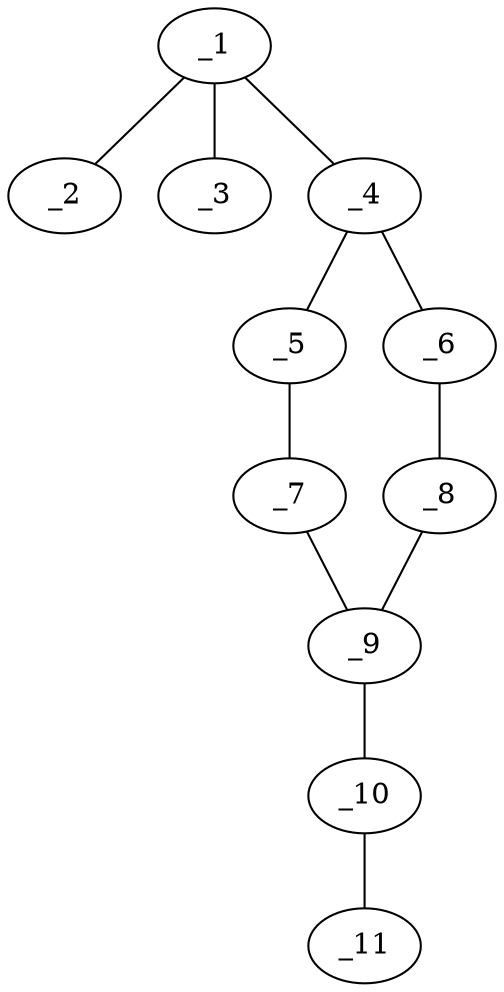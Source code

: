 graph molid2775 {
	_1	 [charge=0,
		chem=4,
		symbol="N  ",
		x="2.866",
		y=2];
	_2	 [charge=0,
		chem=1,
		symbol="C  ",
		x="3.7321",
		y="2.5"];
	_1 -- _2	 [valence=1];
	_3	 [charge=0,
		chem=1,
		symbol="C  ",
		x=2,
		y="2.5"];
	_1 -- _3	 [valence=1];
	_4	 [charge=0,
		chem=1,
		symbol="C  ",
		x="2.866",
		y=1];
	_1 -- _4	 [valence=1];
	_5	 [charge=0,
		chem=1,
		symbol="C  ",
		x=2,
		y="0.5"];
	_4 -- _5	 [valence=2];
	_6	 [charge=0,
		chem=1,
		symbol="C  ",
		x="3.7321",
		y="0.5"];
	_4 -- _6	 [valence=1];
	_7	 [charge=0,
		chem=1,
		symbol="C  ",
		x=2,
		y="-0.5"];
	_5 -- _7	 [valence=1];
	_8	 [charge=0,
		chem=1,
		symbol="C  ",
		x="3.7321",
		y="-0.5"];
	_6 -- _8	 [valence=2];
	_9	 [charge=0,
		chem=1,
		symbol="C  ",
		x="2.866",
		y="-1"];
	_7 -- _9	 [valence=2];
	_8 -- _9	 [valence=1];
	_10	 [charge=0,
		chem=4,
		symbol="N  ",
		x="2.866",
		y="-2"];
	_9 -- _10	 [valence=1];
	_11	 [charge=0,
		chem=2,
		symbol="O  ",
		x=2,
		y="-2.5"];
	_10 -- _11	 [valence=2];
}
